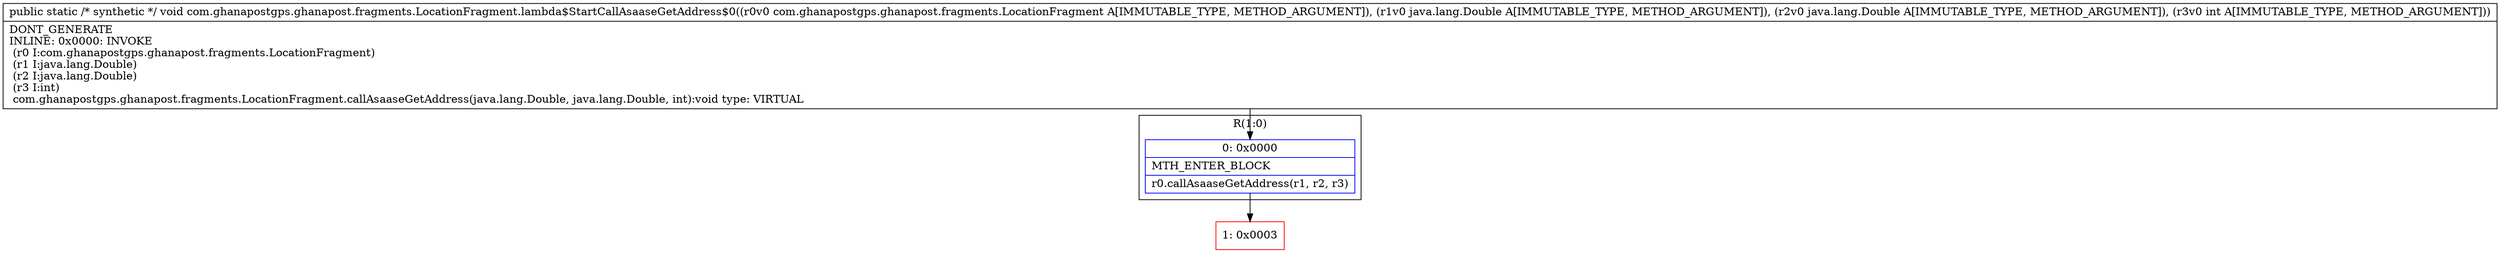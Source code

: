 digraph "CFG forcom.ghanapostgps.ghanapost.fragments.LocationFragment.lambda$StartCallAsaaseGetAddress$0(Lcom\/ghanapostgps\/ghanapost\/fragments\/LocationFragment;Ljava\/lang\/Double;Ljava\/lang\/Double;I)V" {
subgraph cluster_Region_2064289818 {
label = "R(1:0)";
node [shape=record,color=blue];
Node_0 [shape=record,label="{0\:\ 0x0000|MTH_ENTER_BLOCK\l|r0.callAsaaseGetAddress(r1, r2, r3)\l}"];
}
Node_1 [shape=record,color=red,label="{1\:\ 0x0003}"];
MethodNode[shape=record,label="{public static \/* synthetic *\/ void com.ghanapostgps.ghanapost.fragments.LocationFragment.lambda$StartCallAsaaseGetAddress$0((r0v0 com.ghanapostgps.ghanapost.fragments.LocationFragment A[IMMUTABLE_TYPE, METHOD_ARGUMENT]), (r1v0 java.lang.Double A[IMMUTABLE_TYPE, METHOD_ARGUMENT]), (r2v0 java.lang.Double A[IMMUTABLE_TYPE, METHOD_ARGUMENT]), (r3v0 int A[IMMUTABLE_TYPE, METHOD_ARGUMENT]))  | DONT_GENERATE\lINLINE: 0x0000: INVOKE  \l  (r0 I:com.ghanapostgps.ghanapost.fragments.LocationFragment)\l  (r1 I:java.lang.Double)\l  (r2 I:java.lang.Double)\l  (r3 I:int)\l com.ghanapostgps.ghanapost.fragments.LocationFragment.callAsaaseGetAddress(java.lang.Double, java.lang.Double, int):void type: VIRTUAL\l}"];
MethodNode -> Node_0;
Node_0 -> Node_1;
}

